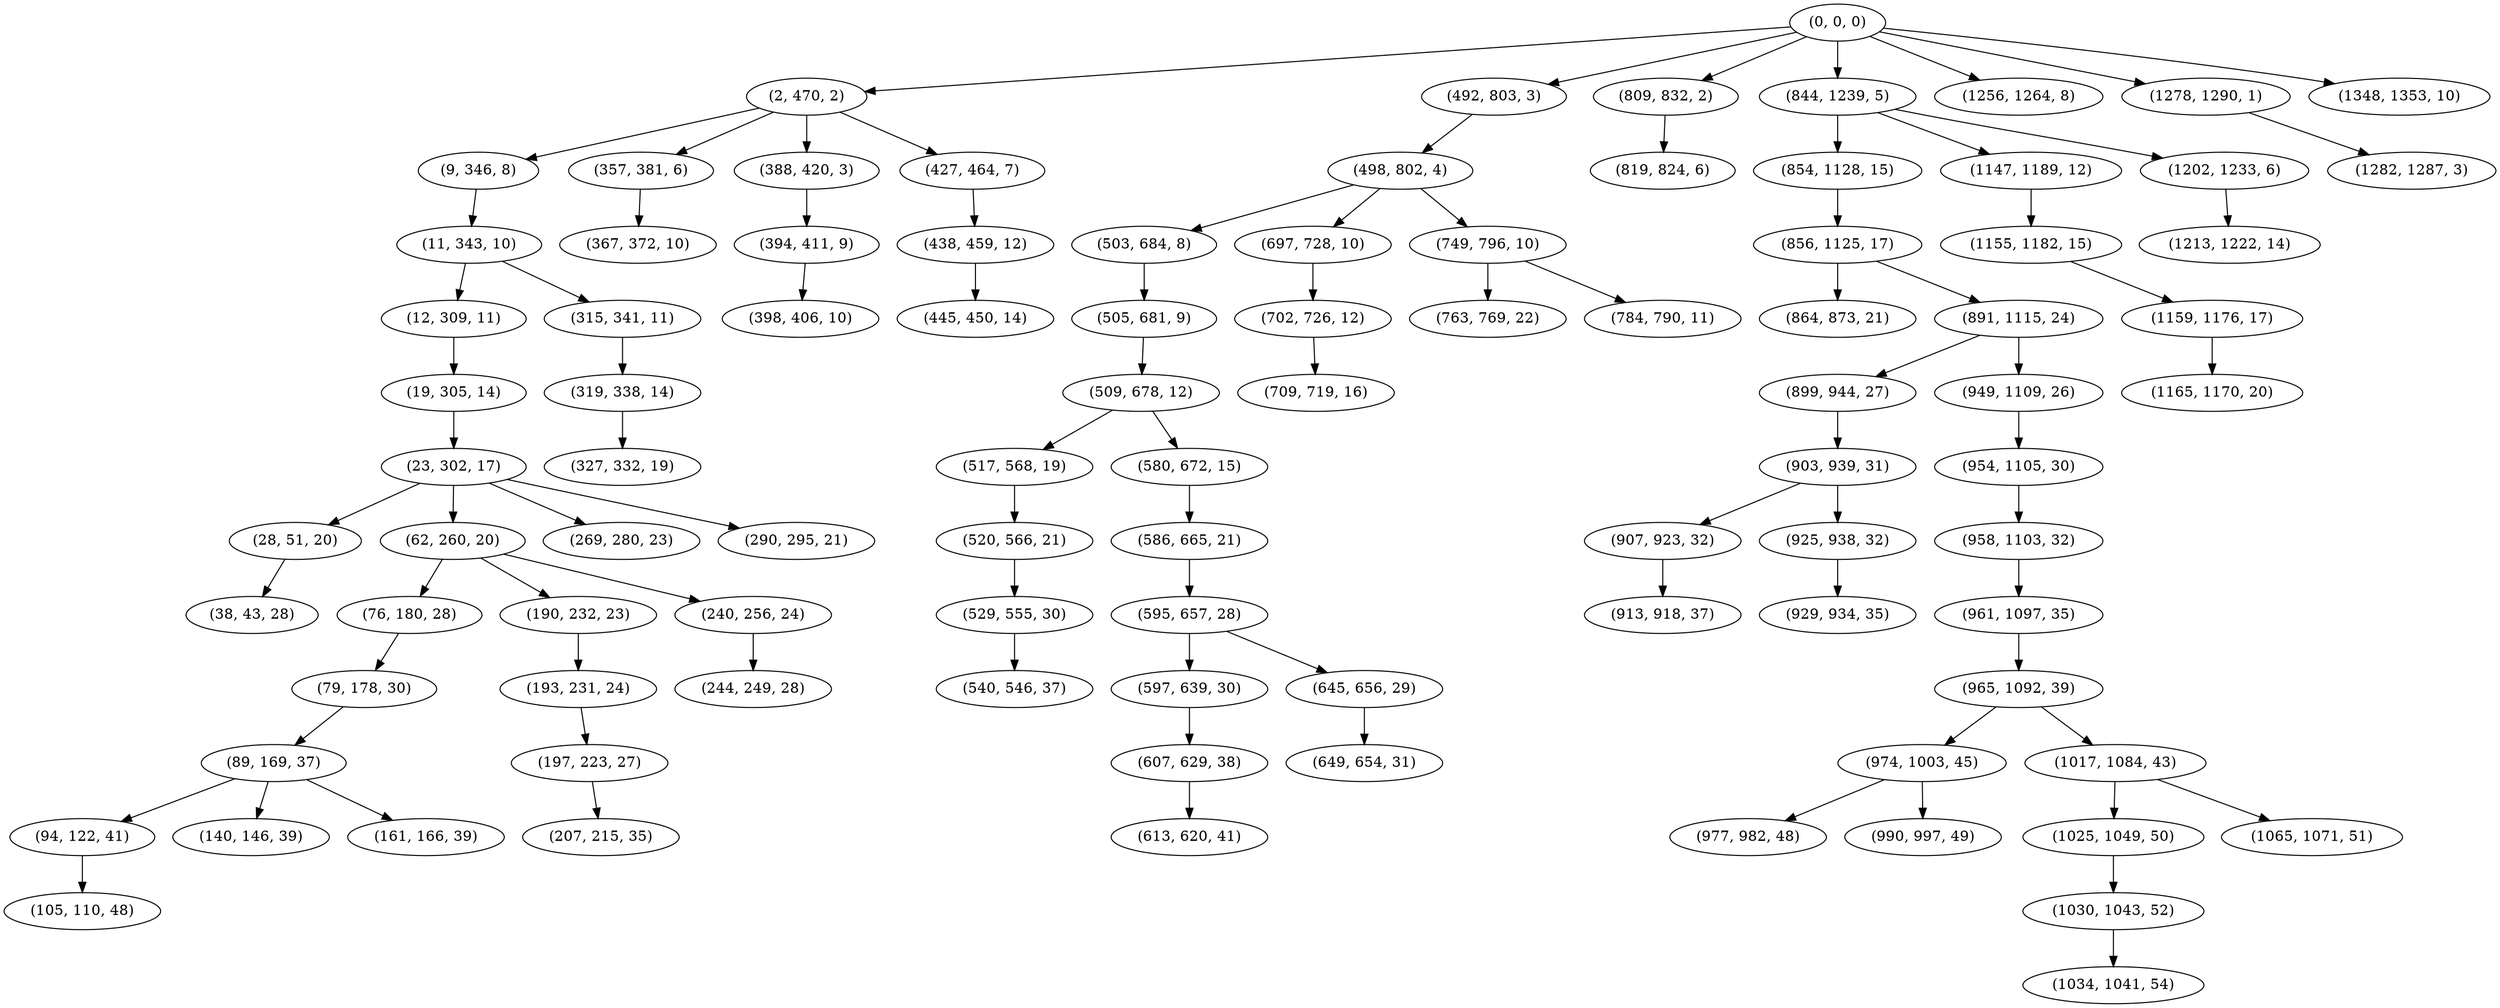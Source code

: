 digraph tree {
    "(0, 0, 0)";
    "(2, 470, 2)";
    "(9, 346, 8)";
    "(11, 343, 10)";
    "(12, 309, 11)";
    "(19, 305, 14)";
    "(23, 302, 17)";
    "(28, 51, 20)";
    "(38, 43, 28)";
    "(62, 260, 20)";
    "(76, 180, 28)";
    "(79, 178, 30)";
    "(89, 169, 37)";
    "(94, 122, 41)";
    "(105, 110, 48)";
    "(140, 146, 39)";
    "(161, 166, 39)";
    "(190, 232, 23)";
    "(193, 231, 24)";
    "(197, 223, 27)";
    "(207, 215, 35)";
    "(240, 256, 24)";
    "(244, 249, 28)";
    "(269, 280, 23)";
    "(290, 295, 21)";
    "(315, 341, 11)";
    "(319, 338, 14)";
    "(327, 332, 19)";
    "(357, 381, 6)";
    "(367, 372, 10)";
    "(388, 420, 3)";
    "(394, 411, 9)";
    "(398, 406, 10)";
    "(427, 464, 7)";
    "(438, 459, 12)";
    "(445, 450, 14)";
    "(492, 803, 3)";
    "(498, 802, 4)";
    "(503, 684, 8)";
    "(505, 681, 9)";
    "(509, 678, 12)";
    "(517, 568, 19)";
    "(520, 566, 21)";
    "(529, 555, 30)";
    "(540, 546, 37)";
    "(580, 672, 15)";
    "(586, 665, 21)";
    "(595, 657, 28)";
    "(597, 639, 30)";
    "(607, 629, 38)";
    "(613, 620, 41)";
    "(645, 656, 29)";
    "(649, 654, 31)";
    "(697, 728, 10)";
    "(702, 726, 12)";
    "(709, 719, 16)";
    "(749, 796, 10)";
    "(763, 769, 22)";
    "(784, 790, 11)";
    "(809, 832, 2)";
    "(819, 824, 6)";
    "(844, 1239, 5)";
    "(854, 1128, 15)";
    "(856, 1125, 17)";
    "(864, 873, 21)";
    "(891, 1115, 24)";
    "(899, 944, 27)";
    "(903, 939, 31)";
    "(907, 923, 32)";
    "(913, 918, 37)";
    "(925, 938, 32)";
    "(929, 934, 35)";
    "(949, 1109, 26)";
    "(954, 1105, 30)";
    "(958, 1103, 32)";
    "(961, 1097, 35)";
    "(965, 1092, 39)";
    "(974, 1003, 45)";
    "(977, 982, 48)";
    "(990, 997, 49)";
    "(1017, 1084, 43)";
    "(1025, 1049, 50)";
    "(1030, 1043, 52)";
    "(1034, 1041, 54)";
    "(1065, 1071, 51)";
    "(1147, 1189, 12)";
    "(1155, 1182, 15)";
    "(1159, 1176, 17)";
    "(1165, 1170, 20)";
    "(1202, 1233, 6)";
    "(1213, 1222, 14)";
    "(1256, 1264, 8)";
    "(1278, 1290, 1)";
    "(1282, 1287, 3)";
    "(1348, 1353, 10)";
    "(0, 0, 0)" -> "(2, 470, 2)";
    "(0, 0, 0)" -> "(492, 803, 3)";
    "(0, 0, 0)" -> "(809, 832, 2)";
    "(0, 0, 0)" -> "(844, 1239, 5)";
    "(0, 0, 0)" -> "(1256, 1264, 8)";
    "(0, 0, 0)" -> "(1278, 1290, 1)";
    "(0, 0, 0)" -> "(1348, 1353, 10)";
    "(2, 470, 2)" -> "(9, 346, 8)";
    "(2, 470, 2)" -> "(357, 381, 6)";
    "(2, 470, 2)" -> "(388, 420, 3)";
    "(2, 470, 2)" -> "(427, 464, 7)";
    "(9, 346, 8)" -> "(11, 343, 10)";
    "(11, 343, 10)" -> "(12, 309, 11)";
    "(11, 343, 10)" -> "(315, 341, 11)";
    "(12, 309, 11)" -> "(19, 305, 14)";
    "(19, 305, 14)" -> "(23, 302, 17)";
    "(23, 302, 17)" -> "(28, 51, 20)";
    "(23, 302, 17)" -> "(62, 260, 20)";
    "(23, 302, 17)" -> "(269, 280, 23)";
    "(23, 302, 17)" -> "(290, 295, 21)";
    "(28, 51, 20)" -> "(38, 43, 28)";
    "(62, 260, 20)" -> "(76, 180, 28)";
    "(62, 260, 20)" -> "(190, 232, 23)";
    "(62, 260, 20)" -> "(240, 256, 24)";
    "(76, 180, 28)" -> "(79, 178, 30)";
    "(79, 178, 30)" -> "(89, 169, 37)";
    "(89, 169, 37)" -> "(94, 122, 41)";
    "(89, 169, 37)" -> "(140, 146, 39)";
    "(89, 169, 37)" -> "(161, 166, 39)";
    "(94, 122, 41)" -> "(105, 110, 48)";
    "(190, 232, 23)" -> "(193, 231, 24)";
    "(193, 231, 24)" -> "(197, 223, 27)";
    "(197, 223, 27)" -> "(207, 215, 35)";
    "(240, 256, 24)" -> "(244, 249, 28)";
    "(315, 341, 11)" -> "(319, 338, 14)";
    "(319, 338, 14)" -> "(327, 332, 19)";
    "(357, 381, 6)" -> "(367, 372, 10)";
    "(388, 420, 3)" -> "(394, 411, 9)";
    "(394, 411, 9)" -> "(398, 406, 10)";
    "(427, 464, 7)" -> "(438, 459, 12)";
    "(438, 459, 12)" -> "(445, 450, 14)";
    "(492, 803, 3)" -> "(498, 802, 4)";
    "(498, 802, 4)" -> "(503, 684, 8)";
    "(498, 802, 4)" -> "(697, 728, 10)";
    "(498, 802, 4)" -> "(749, 796, 10)";
    "(503, 684, 8)" -> "(505, 681, 9)";
    "(505, 681, 9)" -> "(509, 678, 12)";
    "(509, 678, 12)" -> "(517, 568, 19)";
    "(509, 678, 12)" -> "(580, 672, 15)";
    "(517, 568, 19)" -> "(520, 566, 21)";
    "(520, 566, 21)" -> "(529, 555, 30)";
    "(529, 555, 30)" -> "(540, 546, 37)";
    "(580, 672, 15)" -> "(586, 665, 21)";
    "(586, 665, 21)" -> "(595, 657, 28)";
    "(595, 657, 28)" -> "(597, 639, 30)";
    "(595, 657, 28)" -> "(645, 656, 29)";
    "(597, 639, 30)" -> "(607, 629, 38)";
    "(607, 629, 38)" -> "(613, 620, 41)";
    "(645, 656, 29)" -> "(649, 654, 31)";
    "(697, 728, 10)" -> "(702, 726, 12)";
    "(702, 726, 12)" -> "(709, 719, 16)";
    "(749, 796, 10)" -> "(763, 769, 22)";
    "(749, 796, 10)" -> "(784, 790, 11)";
    "(809, 832, 2)" -> "(819, 824, 6)";
    "(844, 1239, 5)" -> "(854, 1128, 15)";
    "(844, 1239, 5)" -> "(1147, 1189, 12)";
    "(844, 1239, 5)" -> "(1202, 1233, 6)";
    "(854, 1128, 15)" -> "(856, 1125, 17)";
    "(856, 1125, 17)" -> "(864, 873, 21)";
    "(856, 1125, 17)" -> "(891, 1115, 24)";
    "(891, 1115, 24)" -> "(899, 944, 27)";
    "(891, 1115, 24)" -> "(949, 1109, 26)";
    "(899, 944, 27)" -> "(903, 939, 31)";
    "(903, 939, 31)" -> "(907, 923, 32)";
    "(903, 939, 31)" -> "(925, 938, 32)";
    "(907, 923, 32)" -> "(913, 918, 37)";
    "(925, 938, 32)" -> "(929, 934, 35)";
    "(949, 1109, 26)" -> "(954, 1105, 30)";
    "(954, 1105, 30)" -> "(958, 1103, 32)";
    "(958, 1103, 32)" -> "(961, 1097, 35)";
    "(961, 1097, 35)" -> "(965, 1092, 39)";
    "(965, 1092, 39)" -> "(974, 1003, 45)";
    "(965, 1092, 39)" -> "(1017, 1084, 43)";
    "(974, 1003, 45)" -> "(977, 982, 48)";
    "(974, 1003, 45)" -> "(990, 997, 49)";
    "(1017, 1084, 43)" -> "(1025, 1049, 50)";
    "(1017, 1084, 43)" -> "(1065, 1071, 51)";
    "(1025, 1049, 50)" -> "(1030, 1043, 52)";
    "(1030, 1043, 52)" -> "(1034, 1041, 54)";
    "(1147, 1189, 12)" -> "(1155, 1182, 15)";
    "(1155, 1182, 15)" -> "(1159, 1176, 17)";
    "(1159, 1176, 17)" -> "(1165, 1170, 20)";
    "(1202, 1233, 6)" -> "(1213, 1222, 14)";
    "(1278, 1290, 1)" -> "(1282, 1287, 3)";
}
